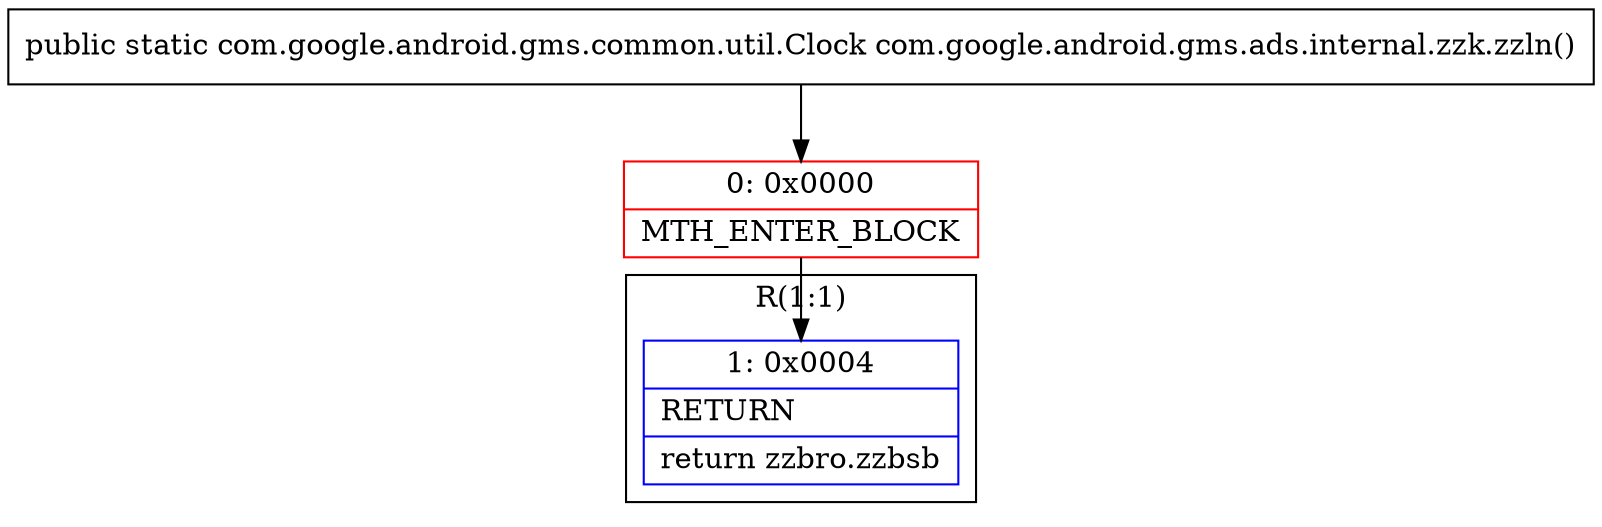digraph "CFG forcom.google.android.gms.ads.internal.zzk.zzln()Lcom\/google\/android\/gms\/common\/util\/Clock;" {
subgraph cluster_Region_255523442 {
label = "R(1:1)";
node [shape=record,color=blue];
Node_1 [shape=record,label="{1\:\ 0x0004|RETURN\l|return zzbro.zzbsb\l}"];
}
Node_0 [shape=record,color=red,label="{0\:\ 0x0000|MTH_ENTER_BLOCK\l}"];
MethodNode[shape=record,label="{public static com.google.android.gms.common.util.Clock com.google.android.gms.ads.internal.zzk.zzln() }"];
MethodNode -> Node_0;
Node_0 -> Node_1;
}

